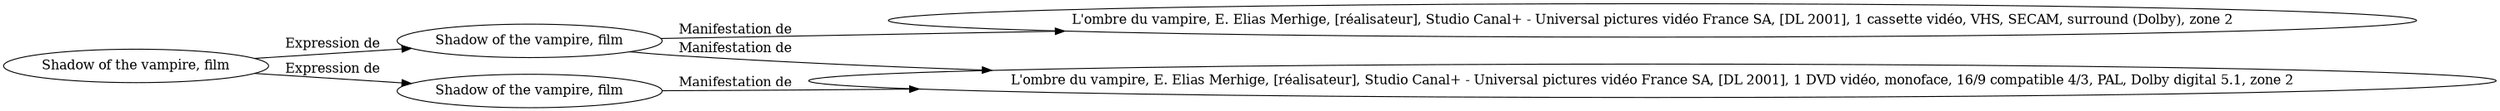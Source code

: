 // Notice UMLRM0129
digraph UMLRM0129 {
	rankdir=LR
	size="20,20"
	UMLRM0129 [label="Shadow of the vampire, film"]
	UMLRM0130 [label="Shadow of the vampire, film"]
	UMLRM0129 -> UMLRM0130 [label="Expression de"]
	UMLRM0131 [label="L'ombre du vampire, E. Elias Merhige, [réalisateur], Studio Canal+ - Universal pictures vidéo France SA, [DL 2001], 1 cassette vidéo, VHS, SECAM, surround (Dolby), zone 2"]
	UMLRM0130 -> UMLRM0131 [label="Manifestation de"]
	UMLRM0185 [label="L'ombre du vampire, E. Elias Merhige, [réalisateur], Studio Canal+ - Universal pictures vidéo France SA, [DL 2001], 1 DVD vidéo, monoface, 16/9 compatible 4/3, PAL, Dolby digital 5.1, zone 2"]
	UMLRM0130 -> UMLRM0185 [label="Manifestation de"]
	UMLRM0184 [label="Shadow of the vampire, film"]
	UMLRM0129 -> UMLRM0184 [label="Expression de"]
	UMLRM0185 [label="L'ombre du vampire, E. Elias Merhige, [réalisateur], Studio Canal+ - Universal pictures vidéo France SA, [DL 2001], 1 DVD vidéo, monoface, 16/9 compatible 4/3, PAL, Dolby digital 5.1, zone 2"]
	UMLRM0184 -> UMLRM0185 [label="Manifestation de"]
}
